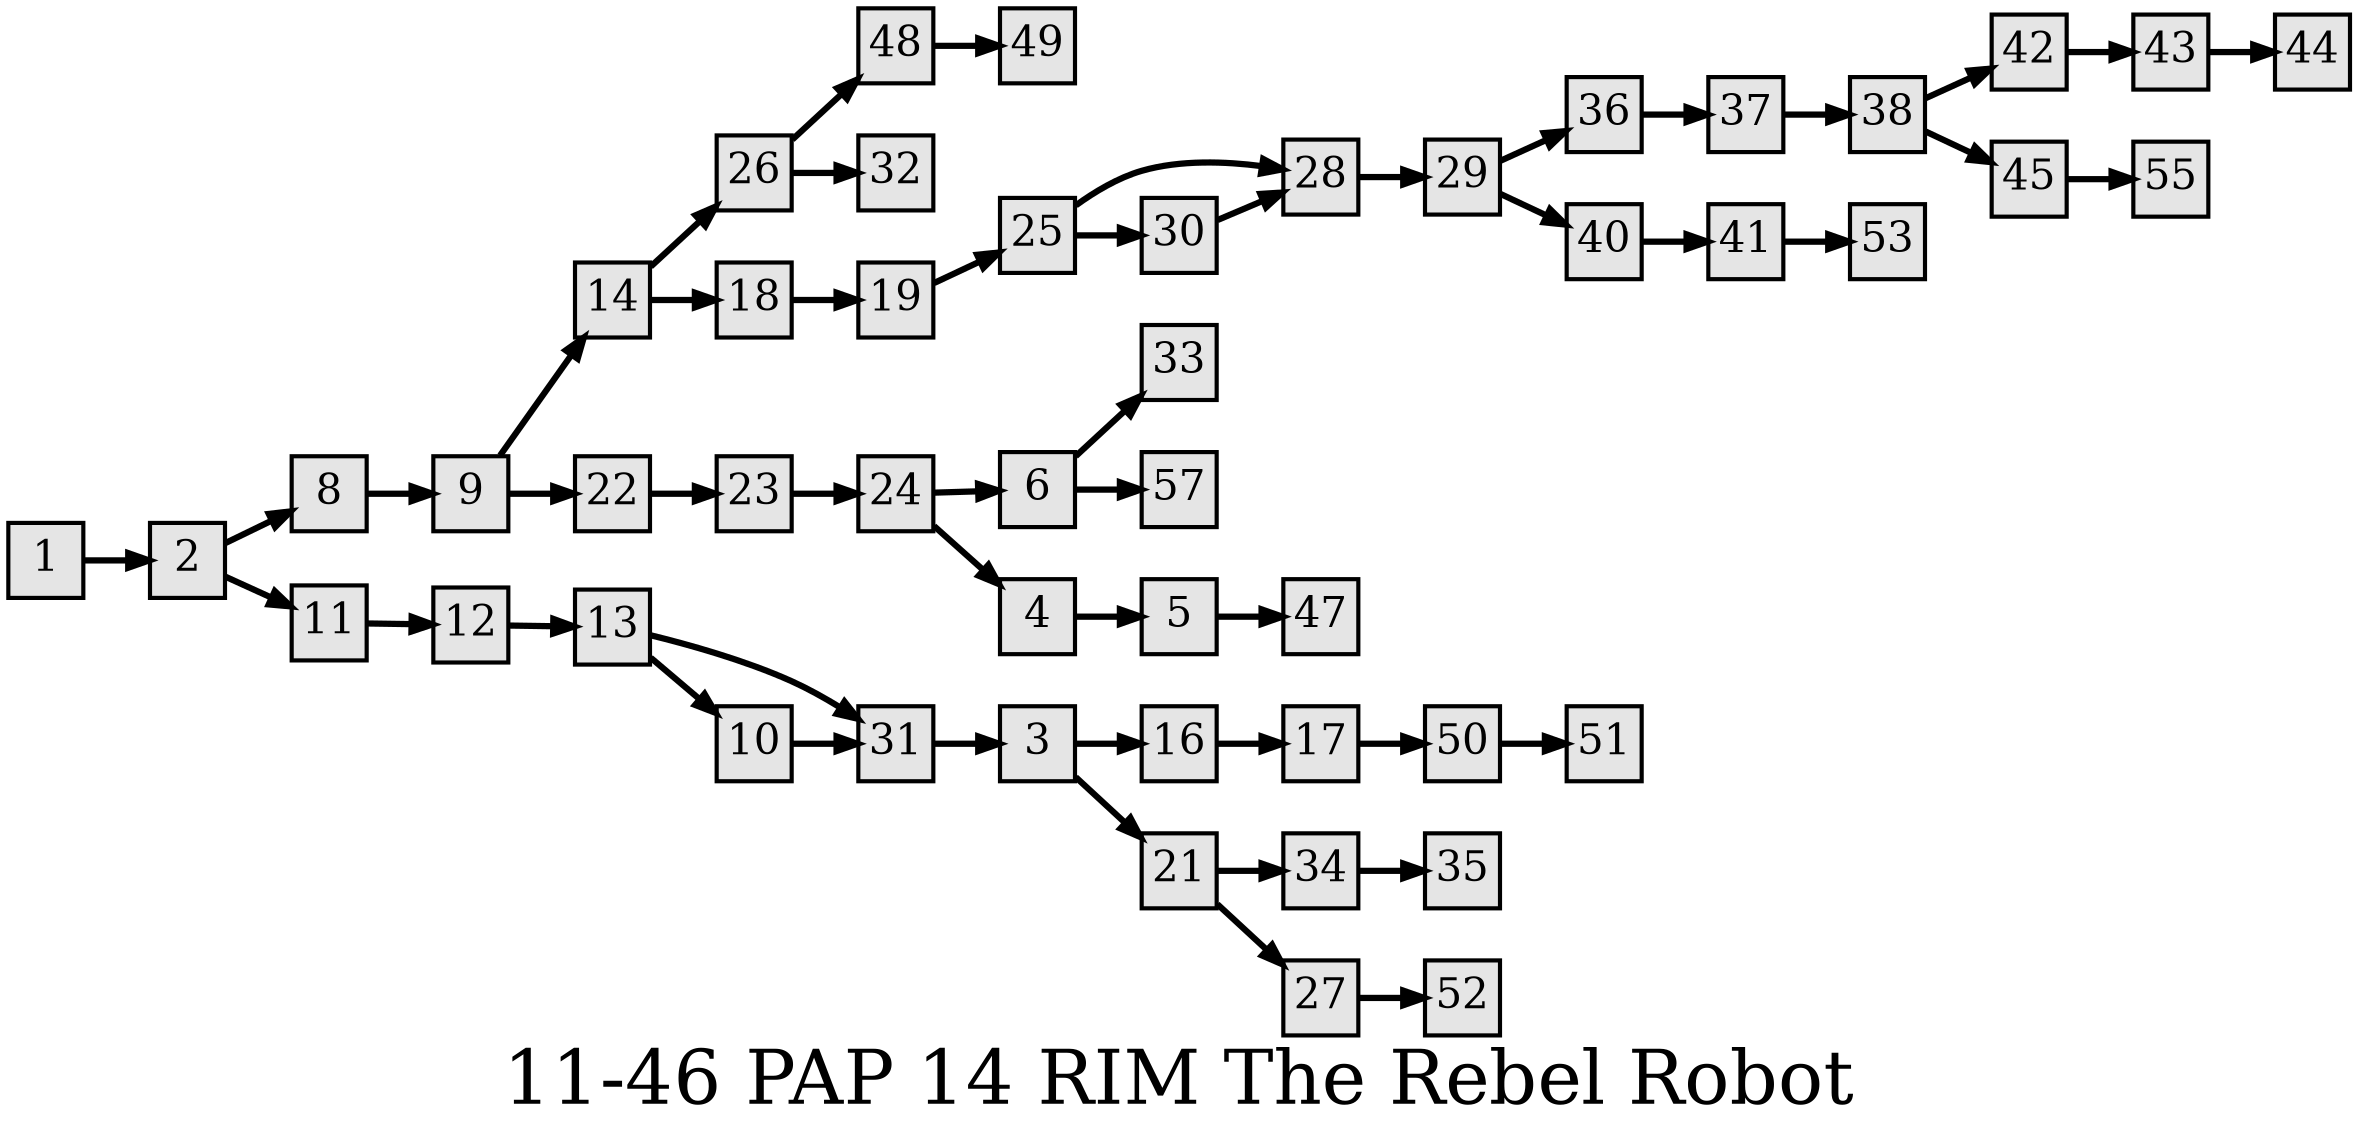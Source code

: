 digraph g{
  graph [ label="11-46 PAP 14 RIM The Rebel Robot" rankdir=LR, ordering=out, fontsize=36, nodesep="0.35", ranksep="0.45"];
  node  [shape=rect, penwidth=2, fontsize=20, style=filled, fillcolor=grey90, margin="0,0", labelfloat=true, regular=true, fixedsize=true];
  edge  [labelfloat=true, penwidth=3, fontsize=12];
  // ---;
  // group  : Katz;
  // id     :;
  // gbid   :;
  // series :;
  // title  :;
  // author :;
  // credit:;
  // - name : Kylie McGregor;
  // role : encoder;
  // date : 2017-09-08;
  // - name : Jeremy Douglass;
  // role : editor;
  // date : 2017-10-19;
  // render:;
  // - name   : small;
  // styles : gvStyles-small.txt;
  // engine : dot;
  // comment: >;
  
  // ---;
  
  // From | To | Label;
  
  1 -> 2;
  2 -> 8;
  2 -> 11;
  3 -> 16;
  3 -> 21;
  4 -> 5;
  5 -> 47;
  6 -> 33;
  6 -> 57;
  8 -> 9;
  9 -> 14;
  9 -> 22;
  10 -> 31;
  11 -> 12;
  12 -> 13;
  13 -> 31;
  13 -> 10;
  14 -> 26;
  14 -> 18;
  16 -> 17;
  17 -> 50;
  18 -> 19;
  19 -> 25;
  21 -> 34;
  21 -> 27;
  22 -> 23;
  23 -> 24;
  24 -> 6;
  24 -> 4;
  25 -> 28;
  25 -> 30;
  26 -> 48;
  26 -> 32;
  27 -> 52;
  28 -> 29;
  29 -> 36;
  29 -> 40;
  30 -> 28;
  31 -> 3;
  34 -> 35;
  36 -> 37;
  37 -> 38;
  38 -> 42;
  38 -> 45;
  40 -> 41;
  41 -> 53;
  42 -> 43;
  43 -> 44;
  45 -> 55;
  48 -> 49;
  50 -> 51;
}

